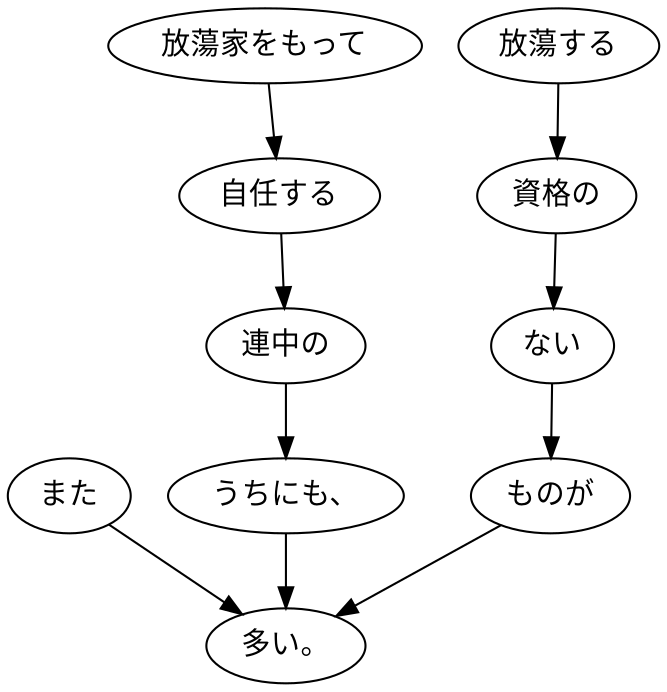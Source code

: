 digraph graph274 {
	node0 [label="また"];
	node1 [label="放蕩家をもって"];
	node2 [label="自任する"];
	node3 [label="連中の"];
	node4 [label="うちにも、"];
	node5 [label="放蕩する"];
	node6 [label="資格の"];
	node7 [label="ない"];
	node8 [label="ものが"];
	node9 [label="多い。"];
	node0 -> node9;
	node1 -> node2;
	node2 -> node3;
	node3 -> node4;
	node4 -> node9;
	node5 -> node6;
	node6 -> node7;
	node7 -> node8;
	node8 -> node9;
}
